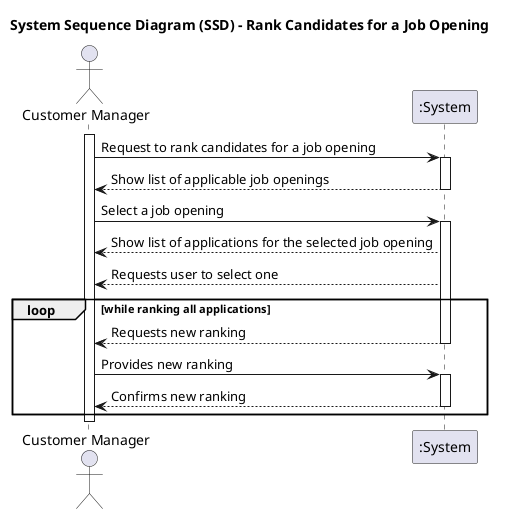 @startuml
'skinparam monochrome true
'skinparam packageStyle rectangle
'skinparam shadowing false

title System Sequence Diagram (SSD) - Rank Candidates for a Job Opening

actor "Customer Manager" as Agent
participant ":System" as System

activate Agent

Agent -> System : Request to rank candidates for a job opening
activate System
System --> Agent: Show list of applicable job openings
deactivate

Agent -> System : Select a job opening
activate System
System --> Agent : Show list of applications for the selected job opening
System --> Agent : Requests user to select one



loop while ranking all applications

System --> Agent : Requests new ranking
deactivate
Agent -> System : Provides new ranking
activate System
System --> Agent  : Confirms new ranking
deactivate System

end loop

deactivate Agent

@enduml